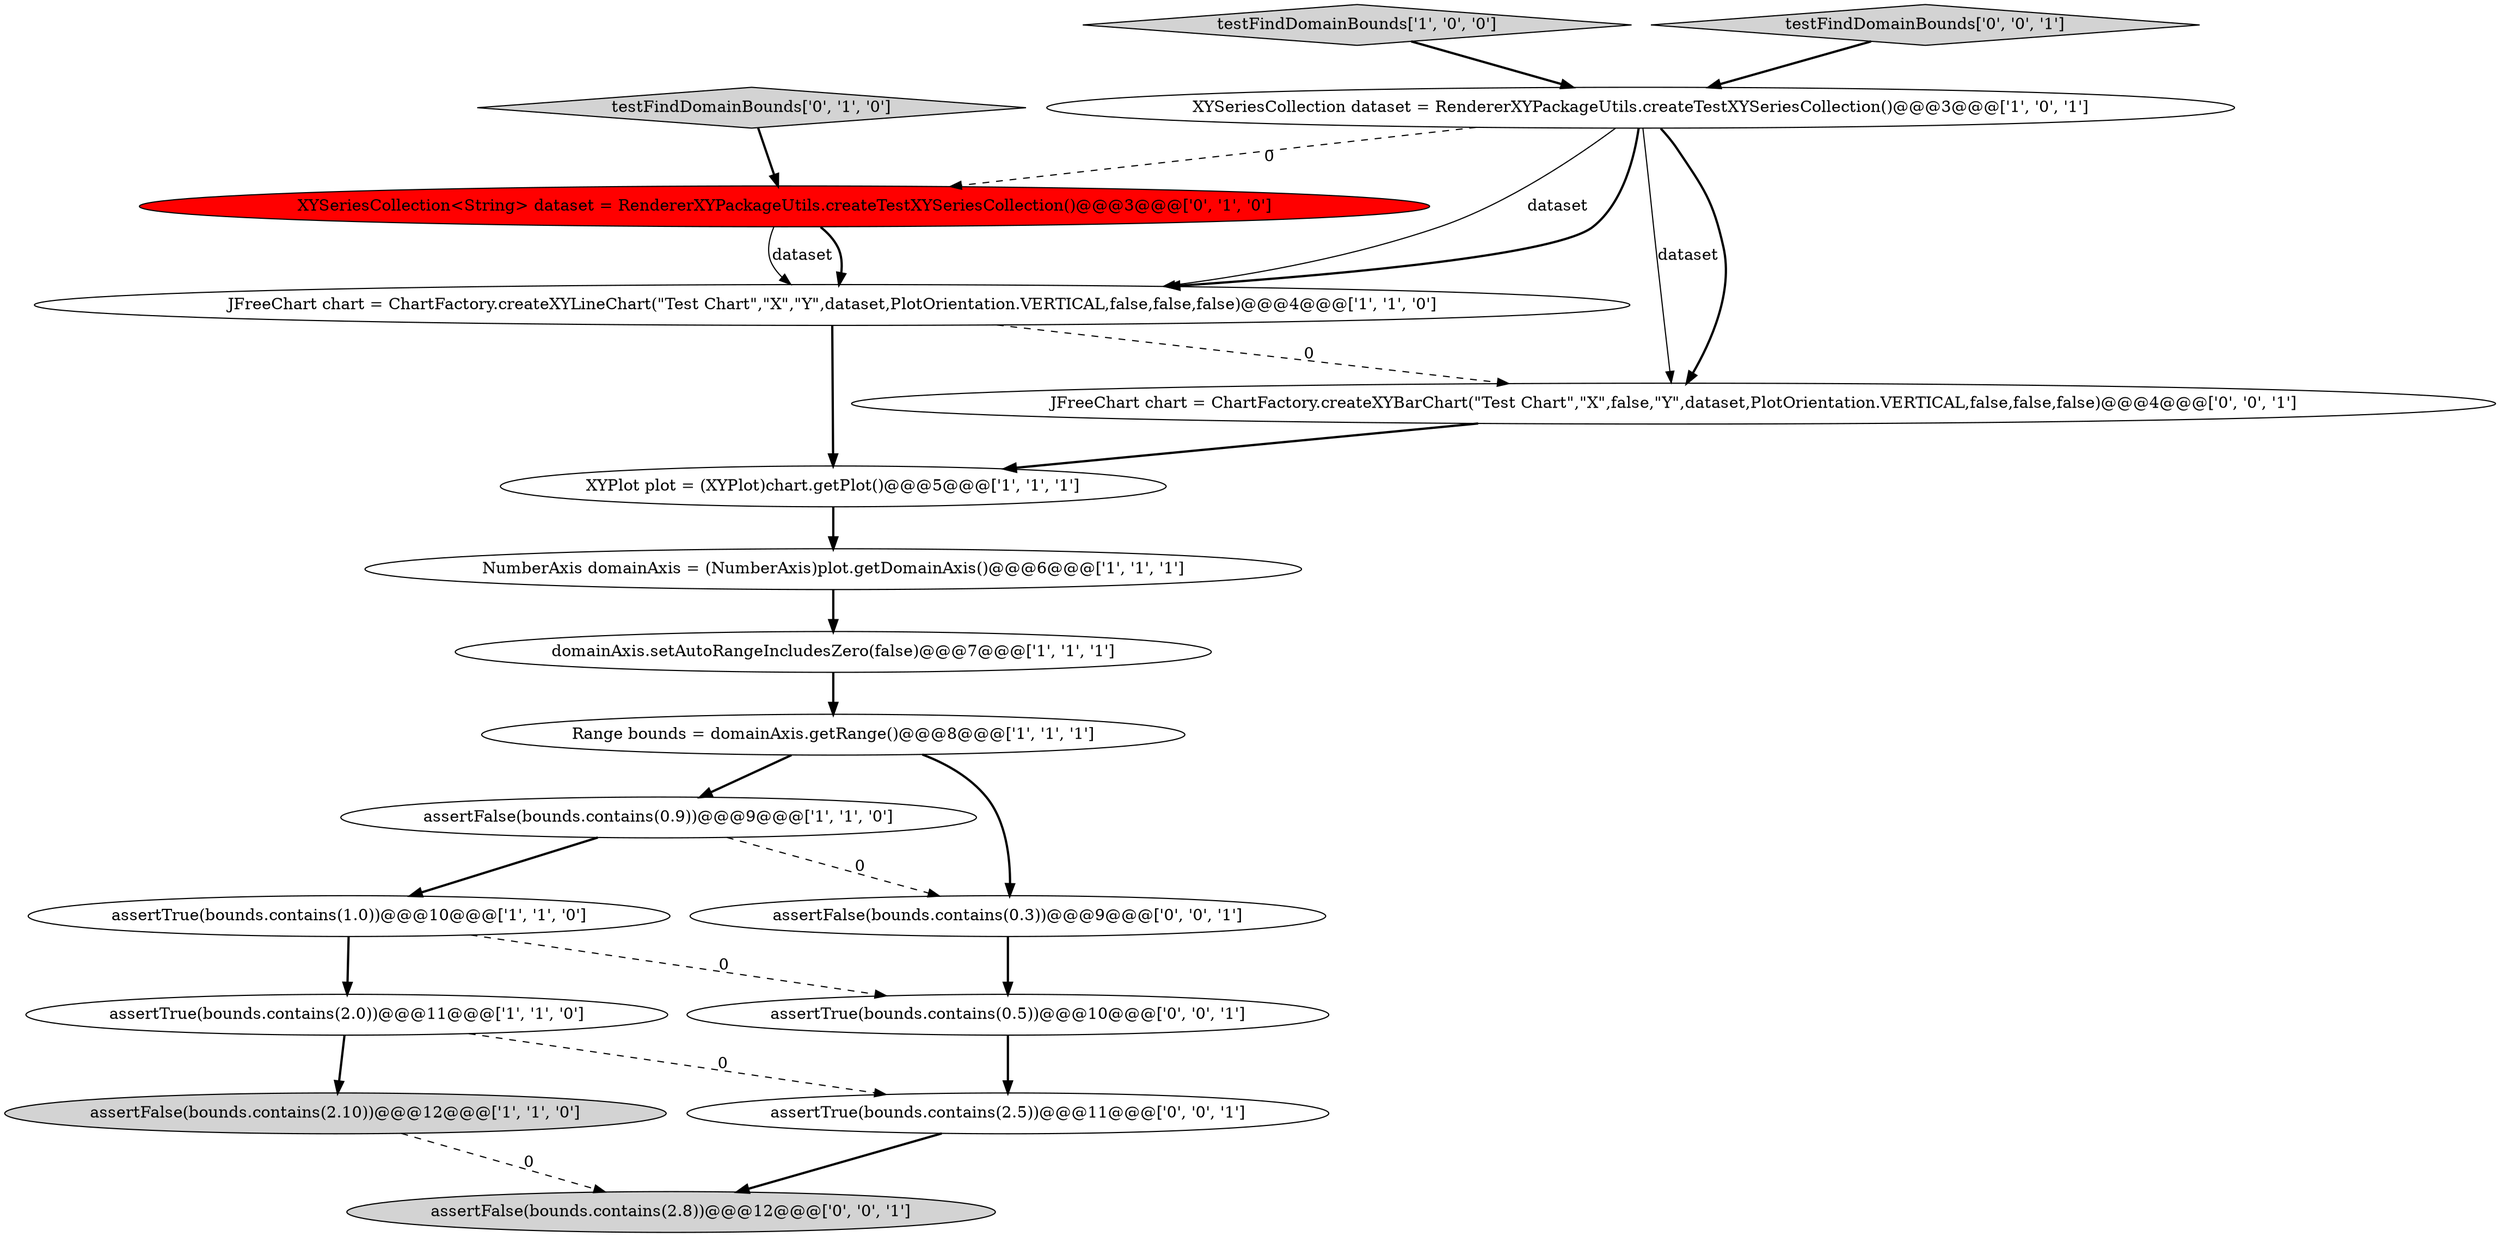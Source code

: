 digraph {
18 [style = filled, label = "JFreeChart chart = ChartFactory.createXYBarChart(\"Test Chart\",\"X\",false,\"Y\",dataset,PlotOrientation.VERTICAL,false,false,false)@@@4@@@['0', '0', '1']", fillcolor = white, shape = ellipse image = "AAA0AAABBB3BBB"];
14 [style = filled, label = "assertFalse(bounds.contains(2.8))@@@12@@@['0', '0', '1']", fillcolor = lightgray, shape = ellipse image = "AAA0AAABBB3BBB"];
11 [style = filled, label = "XYSeriesCollection<String> dataset = RendererXYPackageUtils.createTestXYSeriesCollection()@@@3@@@['0', '1', '0']", fillcolor = red, shape = ellipse image = "AAA1AAABBB2BBB"];
8 [style = filled, label = "NumberAxis domainAxis = (NumberAxis)plot.getDomainAxis()@@@6@@@['1', '1', '1']", fillcolor = white, shape = ellipse image = "AAA0AAABBB1BBB"];
1 [style = filled, label = "testFindDomainBounds['1', '0', '0']", fillcolor = lightgray, shape = diamond image = "AAA0AAABBB1BBB"];
0 [style = filled, label = "XYPlot plot = (XYPlot)chart.getPlot()@@@5@@@['1', '1', '1']", fillcolor = white, shape = ellipse image = "AAA0AAABBB1BBB"];
12 [style = filled, label = "testFindDomainBounds['0', '1', '0']", fillcolor = lightgray, shape = diamond image = "AAA0AAABBB2BBB"];
9 [style = filled, label = "Range bounds = domainAxis.getRange()@@@8@@@['1', '1', '1']", fillcolor = white, shape = ellipse image = "AAA0AAABBB1BBB"];
15 [style = filled, label = "assertTrue(bounds.contains(0.5))@@@10@@@['0', '0', '1']", fillcolor = white, shape = ellipse image = "AAA0AAABBB3BBB"];
17 [style = filled, label = "assertTrue(bounds.contains(2.5))@@@11@@@['0', '0', '1']", fillcolor = white, shape = ellipse image = "AAA0AAABBB3BBB"];
2 [style = filled, label = "domainAxis.setAutoRangeIncludesZero(false)@@@7@@@['1', '1', '1']", fillcolor = white, shape = ellipse image = "AAA0AAABBB1BBB"];
4 [style = filled, label = "JFreeChart chart = ChartFactory.createXYLineChart(\"Test Chart\",\"X\",\"Y\",dataset,PlotOrientation.VERTICAL,false,false,false)@@@4@@@['1', '1', '0']", fillcolor = white, shape = ellipse image = "AAA0AAABBB1BBB"];
5 [style = filled, label = "assertTrue(bounds.contains(1.0))@@@10@@@['1', '1', '0']", fillcolor = white, shape = ellipse image = "AAA0AAABBB1BBB"];
6 [style = filled, label = "assertFalse(bounds.contains(0.9))@@@9@@@['1', '1', '0']", fillcolor = white, shape = ellipse image = "AAA0AAABBB1BBB"];
3 [style = filled, label = "assertTrue(bounds.contains(2.0))@@@11@@@['1', '1', '0']", fillcolor = white, shape = ellipse image = "AAA0AAABBB1BBB"];
13 [style = filled, label = "testFindDomainBounds['0', '0', '1']", fillcolor = lightgray, shape = diamond image = "AAA0AAABBB3BBB"];
16 [style = filled, label = "assertFalse(bounds.contains(0.3))@@@9@@@['0', '0', '1']", fillcolor = white, shape = ellipse image = "AAA0AAABBB3BBB"];
7 [style = filled, label = "assertFalse(bounds.contains(2.10))@@@12@@@['1', '1', '0']", fillcolor = lightgray, shape = ellipse image = "AAA0AAABBB1BBB"];
10 [style = filled, label = "XYSeriesCollection dataset = RendererXYPackageUtils.createTestXYSeriesCollection()@@@3@@@['1', '0', '1']", fillcolor = white, shape = ellipse image = "AAA0AAABBB1BBB"];
5->3 [style = bold, label=""];
13->10 [style = bold, label=""];
10->18 [style = bold, label=""];
16->15 [style = bold, label=""];
4->18 [style = dashed, label="0"];
3->17 [style = dashed, label="0"];
7->14 [style = dashed, label="0"];
11->4 [style = bold, label=""];
12->11 [style = bold, label=""];
2->9 [style = bold, label=""];
9->16 [style = bold, label=""];
9->6 [style = bold, label=""];
4->0 [style = bold, label=""];
10->11 [style = dashed, label="0"];
10->4 [style = solid, label="dataset"];
6->5 [style = bold, label=""];
15->17 [style = bold, label=""];
6->16 [style = dashed, label="0"];
8->2 [style = bold, label=""];
3->7 [style = bold, label=""];
17->14 [style = bold, label=""];
10->18 [style = solid, label="dataset"];
0->8 [style = bold, label=""];
10->4 [style = bold, label=""];
5->15 [style = dashed, label="0"];
1->10 [style = bold, label=""];
11->4 [style = solid, label="dataset"];
18->0 [style = bold, label=""];
}
